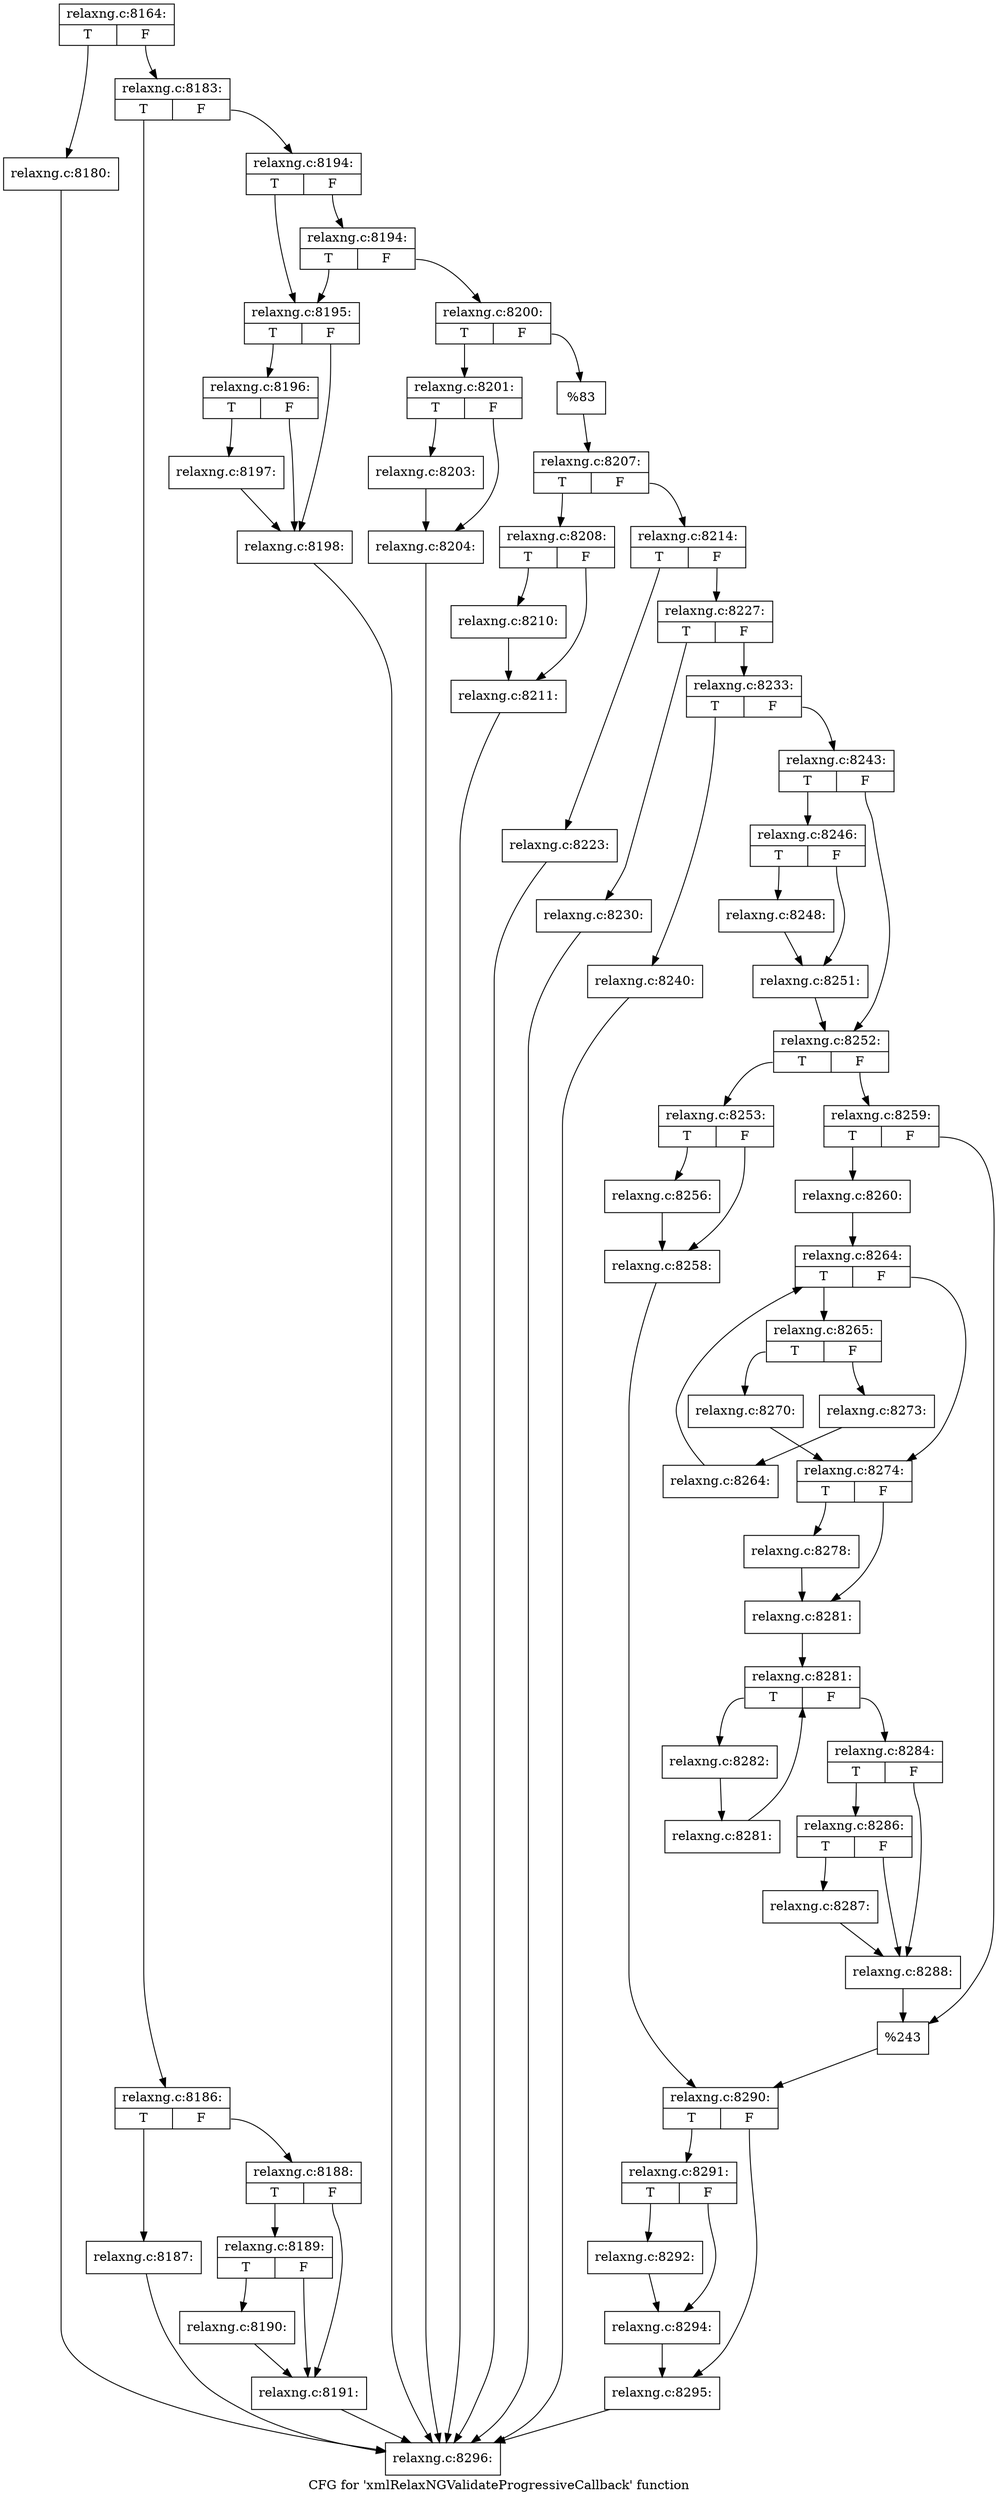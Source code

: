 digraph "CFG for 'xmlRelaxNGValidateProgressiveCallback' function" {
	label="CFG for 'xmlRelaxNGValidateProgressiveCallback' function";

	Node0x555e9c670dd0 [shape=record,label="{relaxng.c:8164:|{<s0>T|<s1>F}}"];
	Node0x555e9c670dd0:s0 -> Node0x555e9c6736c0;
	Node0x555e9c670dd0:s1 -> Node0x555e9c673710;
	Node0x555e9c6736c0 [shape=record,label="{relaxng.c:8180:}"];
	Node0x555e9c6736c0 -> Node0x555e9c670e20;
	Node0x555e9c673710 [shape=record,label="{relaxng.c:8183:|{<s0>T|<s1>F}}"];
	Node0x555e9c673710:s0 -> Node0x555e9c674320;
	Node0x555e9c673710:s1 -> Node0x555e9c674370;
	Node0x555e9c674320 [shape=record,label="{relaxng.c:8186:|{<s0>T|<s1>F}}"];
	Node0x555e9c674320:s0 -> Node0x555e9c674730;
	Node0x555e9c674320:s1 -> Node0x555e9c674780;
	Node0x555e9c674730 [shape=record,label="{relaxng.c:8187:}"];
	Node0x555e9c674730 -> Node0x555e9c670e20;
	Node0x555e9c674780 [shape=record,label="{relaxng.c:8188:|{<s0>T|<s1>F}}"];
	Node0x555e9c674780:s0 -> Node0x555e9c6750e0;
	Node0x555e9c674780:s1 -> Node0x555e9c675090;
	Node0x555e9c6750e0 [shape=record,label="{relaxng.c:8189:|{<s0>T|<s1>F}}"];
	Node0x555e9c6750e0:s0 -> Node0x555e9c675040;
	Node0x555e9c6750e0:s1 -> Node0x555e9c675090;
	Node0x555e9c675040 [shape=record,label="{relaxng.c:8190:}"];
	Node0x555e9c675040 -> Node0x555e9c675090;
	Node0x555e9c675090 [shape=record,label="{relaxng.c:8191:}"];
	Node0x555e9c675090 -> Node0x555e9c670e20;
	Node0x555e9c674370 [shape=record,label="{relaxng.c:8194:|{<s0>T|<s1>F}}"];
	Node0x555e9c674370:s0 -> Node0x555e9c675d20;
	Node0x555e9c674370:s1 -> Node0x555e9c675e10;
	Node0x555e9c675e10 [shape=record,label="{relaxng.c:8194:|{<s0>T|<s1>F}}"];
	Node0x555e9c675e10:s0 -> Node0x555e9c675d20;
	Node0x555e9c675e10:s1 -> Node0x555e9c675dc0;
	Node0x555e9c675d20 [shape=record,label="{relaxng.c:8195:|{<s0>T|<s1>F}}"];
	Node0x555e9c675d20:s0 -> Node0x555e9c676830;
	Node0x555e9c675d20:s1 -> Node0x555e9c6767e0;
	Node0x555e9c676830 [shape=record,label="{relaxng.c:8196:|{<s0>T|<s1>F}}"];
	Node0x555e9c676830:s0 -> Node0x555e9c676790;
	Node0x555e9c676830:s1 -> Node0x555e9c6767e0;
	Node0x555e9c676790 [shape=record,label="{relaxng.c:8197:}"];
	Node0x555e9c676790 -> Node0x555e9c6767e0;
	Node0x555e9c6767e0 [shape=record,label="{relaxng.c:8198:}"];
	Node0x555e9c6767e0 -> Node0x555e9c670e20;
	Node0x555e9c675dc0 [shape=record,label="{relaxng.c:8200:|{<s0>T|<s1>F}}"];
	Node0x555e9c675dc0:s0 -> Node0x555e9c6774e0;
	Node0x555e9c675dc0:s1 -> Node0x555e9c677530;
	Node0x555e9c6774e0 [shape=record,label="{relaxng.c:8201:|{<s0>T|<s1>F}}"];
	Node0x555e9c6774e0:s0 -> Node0x555e9c677db0;
	Node0x555e9c6774e0:s1 -> Node0x555e9c677e00;
	Node0x555e9c677db0 [shape=record,label="{relaxng.c:8203:}"];
	Node0x555e9c677db0 -> Node0x555e9c677e00;
	Node0x555e9c677e00 [shape=record,label="{relaxng.c:8204:}"];
	Node0x555e9c677e00 -> Node0x555e9c670e20;
	Node0x555e9c677530 [shape=record,label="{%83}"];
	Node0x555e9c677530 -> Node0x555e9c675d70;
	Node0x555e9c675d70 [shape=record,label="{relaxng.c:8207:|{<s0>T|<s1>F}}"];
	Node0x555e9c675d70:s0 -> Node0x555e9c678940;
	Node0x555e9c675d70:s1 -> Node0x555e9c678990;
	Node0x555e9c678940 [shape=record,label="{relaxng.c:8208:|{<s0>T|<s1>F}}"];
	Node0x555e9c678940:s0 -> Node0x555e9c678fa0;
	Node0x555e9c678940:s1 -> Node0x555e9c678ff0;
	Node0x555e9c678fa0 [shape=record,label="{relaxng.c:8210:}"];
	Node0x555e9c678fa0 -> Node0x555e9c678ff0;
	Node0x555e9c678ff0 [shape=record,label="{relaxng.c:8211:}"];
	Node0x555e9c678ff0 -> Node0x555e9c670e20;
	Node0x555e9c678990 [shape=record,label="{relaxng.c:8214:|{<s0>T|<s1>F}}"];
	Node0x555e9c678990:s0 -> Node0x555e9c679a90;
	Node0x555e9c678990:s1 -> Node0x555e9c679ae0;
	Node0x555e9c679a90 [shape=record,label="{relaxng.c:8223:}"];
	Node0x555e9c679a90 -> Node0x555e9c670e20;
	Node0x555e9c679ae0 [shape=record,label="{relaxng.c:8227:|{<s0>T|<s1>F}}"];
	Node0x555e9c679ae0:s0 -> Node0x555e9c67aa20;
	Node0x555e9c679ae0:s1 -> Node0x555e9c67aa70;
	Node0x555e9c67aa20 [shape=record,label="{relaxng.c:8230:}"];
	Node0x555e9c67aa20 -> Node0x555e9c670e20;
	Node0x555e9c67aa70 [shape=record,label="{relaxng.c:8233:|{<s0>T|<s1>F}}"];
	Node0x555e9c67aa70:s0 -> Node0x555e9c67b620;
	Node0x555e9c67aa70:s1 -> Node0x555e9c67b670;
	Node0x555e9c67b620 [shape=record,label="{relaxng.c:8240:}"];
	Node0x555e9c67b620 -> Node0x555e9c670e20;
	Node0x555e9c67b670 [shape=record,label="{relaxng.c:8243:|{<s0>T|<s1>F}}"];
	Node0x555e9c67b670:s0 -> Node0x555e9c67c2a0;
	Node0x555e9c67b670:s1 -> Node0x555e9c67c2f0;
	Node0x555e9c67c2a0 [shape=record,label="{relaxng.c:8246:|{<s0>T|<s1>F}}"];
	Node0x555e9c67c2a0:s0 -> Node0x555e9c67d2f0;
	Node0x555e9c67c2a0:s1 -> Node0x555e9c67d340;
	Node0x555e9c67d2f0 [shape=record,label="{relaxng.c:8248:}"];
	Node0x555e9c67d2f0 -> Node0x555e9c67d340;
	Node0x555e9c67d340 [shape=record,label="{relaxng.c:8251:}"];
	Node0x555e9c67d340 -> Node0x555e9c67c2f0;
	Node0x555e9c67c2f0 [shape=record,label="{relaxng.c:8252:|{<s0>T|<s1>F}}"];
	Node0x555e9c67c2f0:s0 -> Node0x555e9c67dd40;
	Node0x555e9c67c2f0:s1 -> Node0x555e9c67dde0;
	Node0x555e9c67dd40 [shape=record,label="{relaxng.c:8253:|{<s0>T|<s1>F}}"];
	Node0x555e9c67dd40:s0 -> Node0x555e9c67ea80;
	Node0x555e9c67dd40:s1 -> Node0x555e9c67ead0;
	Node0x555e9c67ea80 [shape=record,label="{relaxng.c:8256:}"];
	Node0x555e9c67ea80 -> Node0x555e9c67ead0;
	Node0x555e9c67ead0 [shape=record,label="{relaxng.c:8258:}"];
	Node0x555e9c67ead0 -> Node0x555e9c67dd90;
	Node0x555e9c67dde0 [shape=record,label="{relaxng.c:8259:|{<s0>T|<s1>F}}"];
	Node0x555e9c67dde0:s0 -> Node0x555e9c67f480;
	Node0x555e9c67dde0:s1 -> Node0x555e9c67f4d0;
	Node0x555e9c67f480 [shape=record,label="{relaxng.c:8260:}"];
	Node0x555e9c67f480 -> Node0x555e9c6802a0;
	Node0x555e9c6802a0 [shape=record,label="{relaxng.c:8264:|{<s0>T|<s1>F}}"];
	Node0x555e9c6802a0:s0 -> Node0x555e9c680580;
	Node0x555e9c6802a0:s1 -> Node0x555e9c680100;
	Node0x555e9c680580 [shape=record,label="{relaxng.c:8265:|{<s0>T|<s1>F}}"];
	Node0x555e9c680580:s0 -> Node0x555e9c455a90;
	Node0x555e9c680580:s1 -> Node0x555e9c455ae0;
	Node0x555e9c455a90 [shape=record,label="{relaxng.c:8270:}"];
	Node0x555e9c455a90 -> Node0x555e9c680100;
	Node0x555e9c455ae0 [shape=record,label="{relaxng.c:8273:}"];
	Node0x555e9c455ae0 -> Node0x555e9c6804f0;
	Node0x555e9c6804f0 [shape=record,label="{relaxng.c:8264:}"];
	Node0x555e9c6804f0 -> Node0x555e9c6802a0;
	Node0x555e9c680100 [shape=record,label="{relaxng.c:8274:|{<s0>T|<s1>F}}"];
	Node0x555e9c680100:s0 -> Node0x555e9c456440;
	Node0x555e9c680100:s1 -> Node0x555e9c456490;
	Node0x555e9c456440 [shape=record,label="{relaxng.c:8278:}"];
	Node0x555e9c456440 -> Node0x555e9c456490;
	Node0x555e9c456490 [shape=record,label="{relaxng.c:8281:}"];
	Node0x555e9c456490 -> Node0x555e9c4573d0;
	Node0x555e9c4573d0 [shape=record,label="{relaxng.c:8281:|{<s0>T|<s1>F}}"];
	Node0x555e9c4573d0:s0 -> Node0x555e9c4576b0;
	Node0x555e9c4573d0:s1 -> Node0x555e9c67e950;
	Node0x555e9c4576b0 [shape=record,label="{relaxng.c:8282:}"];
	Node0x555e9c4576b0 -> Node0x555e9c457620;
	Node0x555e9c457620 [shape=record,label="{relaxng.c:8281:}"];
	Node0x555e9c457620 -> Node0x555e9c4573d0;
	Node0x555e9c67e950 [shape=record,label="{relaxng.c:8284:|{<s0>T|<s1>F}}"];
	Node0x555e9c67e950:s0 -> Node0x555e9c458a70;
	Node0x555e9c67e950:s1 -> Node0x555e9c458a20;
	Node0x555e9c458a70 [shape=record,label="{relaxng.c:8286:|{<s0>T|<s1>F}}"];
	Node0x555e9c458a70:s0 -> Node0x555e9c4589d0;
	Node0x555e9c458a70:s1 -> Node0x555e9c458a20;
	Node0x555e9c4589d0 [shape=record,label="{relaxng.c:8287:}"];
	Node0x555e9c4589d0 -> Node0x555e9c458a20;
	Node0x555e9c458a20 [shape=record,label="{relaxng.c:8288:}"];
	Node0x555e9c458a20 -> Node0x555e9c67f4d0;
	Node0x555e9c67f4d0 [shape=record,label="{%243}"];
	Node0x555e9c67f4d0 -> Node0x555e9c67dd90;
	Node0x555e9c67dd90 [shape=record,label="{relaxng.c:8290:|{<s0>T|<s1>F}}"];
	Node0x555e9c67dd90:s0 -> Node0x555e9c689040;
	Node0x555e9c67dd90:s1 -> Node0x555e9c689090;
	Node0x555e9c689040 [shape=record,label="{relaxng.c:8291:|{<s0>T|<s1>F}}"];
	Node0x555e9c689040:s0 -> Node0x555e9c6895b0;
	Node0x555e9c689040:s1 -> Node0x555e9c689600;
	Node0x555e9c6895b0 [shape=record,label="{relaxng.c:8292:}"];
	Node0x555e9c6895b0 -> Node0x555e9c689600;
	Node0x555e9c689600 [shape=record,label="{relaxng.c:8294:}"];
	Node0x555e9c689600 -> Node0x555e9c689090;
	Node0x555e9c689090 [shape=record,label="{relaxng.c:8295:}"];
	Node0x555e9c689090 -> Node0x555e9c670e20;
	Node0x555e9c670e20 [shape=record,label="{relaxng.c:8296:}"];
}
